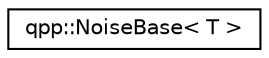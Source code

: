 digraph "Graphical Class Hierarchy"
{
  edge [fontname="Helvetica",fontsize="10",labelfontname="Helvetica",labelfontsize="10"];
  node [fontname="Helvetica",fontsize="10",shape=record];
  rankdir="LR";
  Node0 [label="qpp::NoiseBase\< T \>",height=0.2,width=0.4,color="black", fillcolor="white", style="filled",URL="$classqpp_1_1_noise_base.html",tooltip="Base class for all noise models, derive your particular noise model. "];
}
